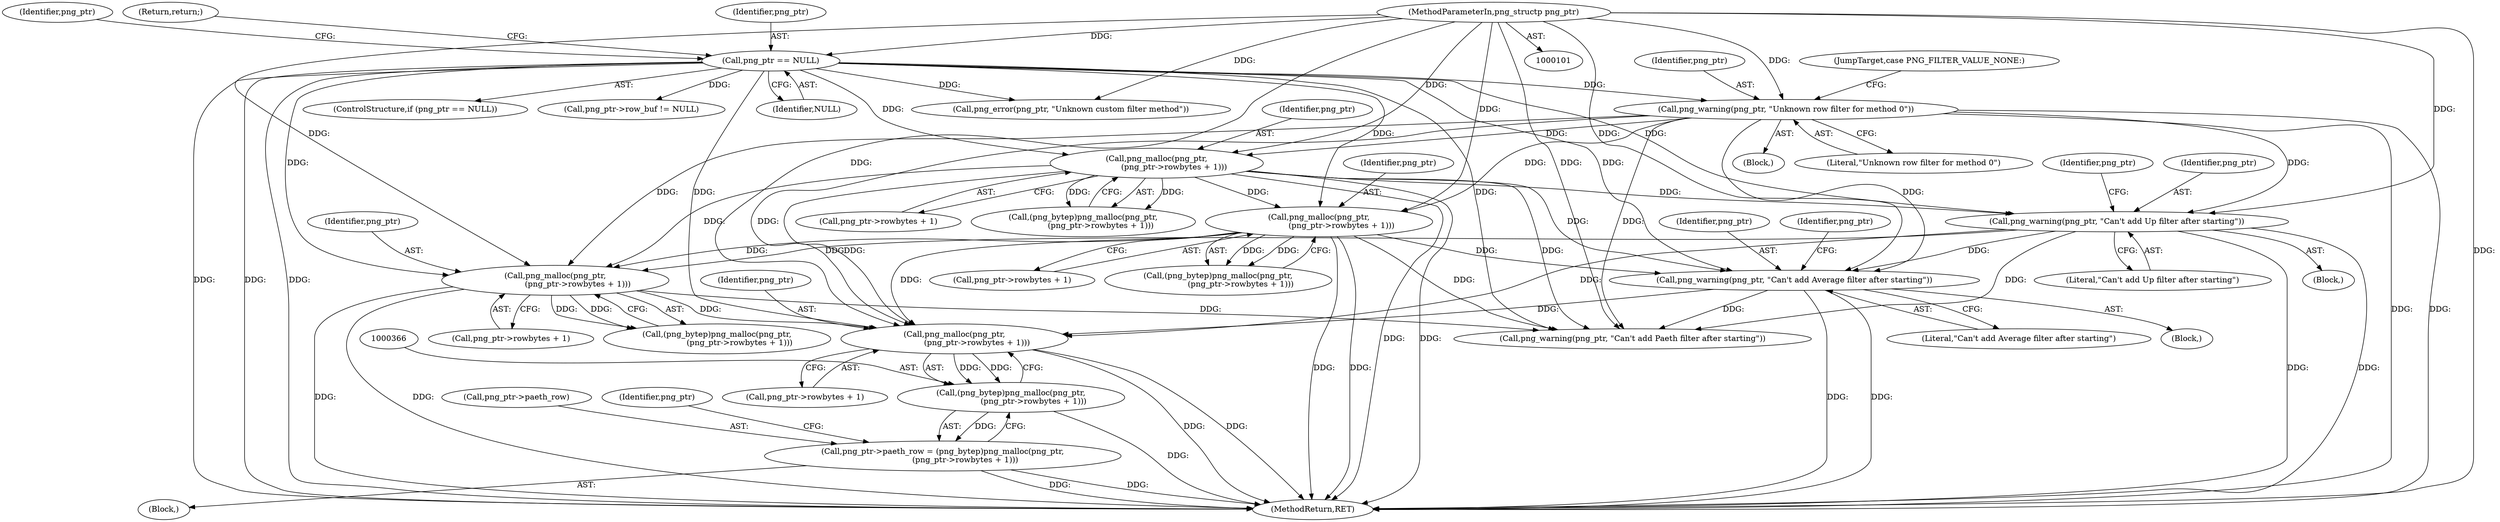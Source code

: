 digraph "0_Chrome_7f3d85b096f66870a15b37c2f40b219b2e292693_25@API" {
"1000367" [label="(Call,png_malloc(png_ptr,\n                  (png_ptr->rowbytes + 1)))"];
"1000215" [label="(Call,png_malloc(png_ptr,\n              (png_ptr->rowbytes + 1)))"];
"1000142" [label="(Call,png_warning(png_ptr, \"Unknown row filter for method 0\"))"];
"1000110" [label="(Call,png_ptr == NULL)"];
"1000102" [label="(MethodParameterIn,png_structp png_ptr)"];
"1000315" [label="(Call,png_malloc(png_ptr,\n                  (png_ptr->rowbytes + 1)))"];
"1000265" [label="(Call,png_malloc(png_ptr,\n                  (png_ptr->rowbytes + 1)))"];
"1000249" [label="(Call,png_warning(png_ptr, \"Can't add Up filter after starting\"))"];
"1000299" [label="(Call,png_warning(png_ptr, \"Can't add Average filter after starting\"))"];
"1000365" [label="(Call,(png_bytep)png_malloc(png_ptr,\n                  (png_ptr->rowbytes + 1)))"];
"1000361" [label="(Call,png_ptr->paeth_row = (png_bytep)png_malloc(png_ptr,\n                  (png_ptr->rowbytes + 1)))"];
"1000365" [label="(Call,(png_bytep)png_malloc(png_ptr,\n                  (png_ptr->rowbytes + 1)))"];
"1000369" [label="(Call,png_ptr->rowbytes + 1)"];
"1000396" [label="(MethodReturn,RET)"];
"1000249" [label="(Call,png_warning(png_ptr, \"Can't add Up filter after starting\"))"];
"1000362" [label="(Call,png_ptr->paeth_row)"];
"1000142" [label="(Call,png_warning(png_ptr, \"Unknown row filter for method 0\"))"];
"1000138" [label="(Block,)"];
"1000315" [label="(Call,png_malloc(png_ptr,\n                  (png_ptr->rowbytes + 1)))"];
"1000110" [label="(Call,png_ptr == NULL)"];
"1000316" [label="(Identifier,png_ptr)"];
"1000265" [label="(Call,png_malloc(png_ptr,\n                  (png_ptr->rowbytes + 1)))"];
"1000118" [label="(Identifier,png_ptr)"];
"1000251" [label="(Literal,\"Can't add Up filter after starting\")"];
"1000267" [label="(Call,png_ptr->rowbytes + 1)"];
"1000300" [label="(Identifier,png_ptr)"];
"1000266" [label="(Identifier,png_ptr)"];
"1000301" [label="(Literal,\"Can't add Average filter after starting\")"];
"1000113" [label="(Return,return;)"];
"1000317" [label="(Call,png_ptr->rowbytes + 1)"];
"1000216" [label="(Identifier,png_ptr)"];
"1000254" [label="(Identifier,png_ptr)"];
"1000111" [label="(Identifier,png_ptr)"];
"1000349" [label="(Call,png_warning(png_ptr, \"Can't add Paeth filter after starting\"))"];
"1000377" [label="(Identifier,png_ptr)"];
"1000112" [label="(Identifier,NULL)"];
"1000313" [label="(Call,(png_bytep)png_malloc(png_ptr,\n                  (png_ptr->rowbytes + 1)))"];
"1000145" [label="(JumpTarget,case PNG_FILTER_VALUE_NONE:)"];
"1000298" [label="(Block,)"];
"1000367" [label="(Call,png_malloc(png_ptr,\n                  (png_ptr->rowbytes + 1)))"];
"1000102" [label="(MethodParameterIn,png_structp png_ptr)"];
"1000263" [label="(Call,(png_bytep)png_malloc(png_ptr,\n                  (png_ptr->rowbytes + 1)))"];
"1000304" [label="(Identifier,png_ptr)"];
"1000248" [label="(Block,)"];
"1000360" [label="(Block,)"];
"1000393" [label="(Call,png_error(png_ptr, \"Unknown custom filter method\"))"];
"1000217" [label="(Call,png_ptr->rowbytes + 1)"];
"1000143" [label="(Identifier,png_ptr)"];
"1000250" [label="(Identifier,png_ptr)"];
"1000299" [label="(Call,png_warning(png_ptr, \"Can't add Average filter after starting\"))"];
"1000361" [label="(Call,png_ptr->paeth_row = (png_bytep)png_malloc(png_ptr,\n                  (png_ptr->rowbytes + 1)))"];
"1000213" [label="(Call,(png_bytep)png_malloc(png_ptr,\n              (png_ptr->rowbytes + 1)))"];
"1000109" [label="(ControlStructure,if (png_ptr == NULL))"];
"1000190" [label="(Call,png_ptr->row_buf != NULL)"];
"1000368" [label="(Identifier,png_ptr)"];
"1000215" [label="(Call,png_malloc(png_ptr,\n              (png_ptr->rowbytes + 1)))"];
"1000144" [label="(Literal,\"Unknown row filter for method 0\")"];
"1000367" -> "1000365"  [label="AST: "];
"1000367" -> "1000369"  [label="CFG: "];
"1000368" -> "1000367"  [label="AST: "];
"1000369" -> "1000367"  [label="AST: "];
"1000365" -> "1000367"  [label="CFG: "];
"1000367" -> "1000396"  [label="DDG: "];
"1000367" -> "1000396"  [label="DDG: "];
"1000367" -> "1000365"  [label="DDG: "];
"1000367" -> "1000365"  [label="DDG: "];
"1000215" -> "1000367"  [label="DDG: "];
"1000315" -> "1000367"  [label="DDG: "];
"1000265" -> "1000367"  [label="DDG: "];
"1000142" -> "1000367"  [label="DDG: "];
"1000249" -> "1000367"  [label="DDG: "];
"1000110" -> "1000367"  [label="DDG: "];
"1000299" -> "1000367"  [label="DDG: "];
"1000102" -> "1000367"  [label="DDG: "];
"1000215" -> "1000213"  [label="AST: "];
"1000215" -> "1000217"  [label="CFG: "];
"1000216" -> "1000215"  [label="AST: "];
"1000217" -> "1000215"  [label="AST: "];
"1000213" -> "1000215"  [label="CFG: "];
"1000215" -> "1000396"  [label="DDG: "];
"1000215" -> "1000396"  [label="DDG: "];
"1000215" -> "1000213"  [label="DDG: "];
"1000215" -> "1000213"  [label="DDG: "];
"1000142" -> "1000215"  [label="DDG: "];
"1000110" -> "1000215"  [label="DDG: "];
"1000102" -> "1000215"  [label="DDG: "];
"1000215" -> "1000249"  [label="DDG: "];
"1000215" -> "1000265"  [label="DDG: "];
"1000215" -> "1000299"  [label="DDG: "];
"1000215" -> "1000315"  [label="DDG: "];
"1000215" -> "1000349"  [label="DDG: "];
"1000142" -> "1000138"  [label="AST: "];
"1000142" -> "1000144"  [label="CFG: "];
"1000143" -> "1000142"  [label="AST: "];
"1000144" -> "1000142"  [label="AST: "];
"1000145" -> "1000142"  [label="CFG: "];
"1000142" -> "1000396"  [label="DDG: "];
"1000142" -> "1000396"  [label="DDG: "];
"1000110" -> "1000142"  [label="DDG: "];
"1000102" -> "1000142"  [label="DDG: "];
"1000142" -> "1000249"  [label="DDG: "];
"1000142" -> "1000265"  [label="DDG: "];
"1000142" -> "1000299"  [label="DDG: "];
"1000142" -> "1000315"  [label="DDG: "];
"1000142" -> "1000349"  [label="DDG: "];
"1000110" -> "1000109"  [label="AST: "];
"1000110" -> "1000112"  [label="CFG: "];
"1000111" -> "1000110"  [label="AST: "];
"1000112" -> "1000110"  [label="AST: "];
"1000113" -> "1000110"  [label="CFG: "];
"1000118" -> "1000110"  [label="CFG: "];
"1000110" -> "1000396"  [label="DDG: "];
"1000110" -> "1000396"  [label="DDG: "];
"1000110" -> "1000396"  [label="DDG: "];
"1000102" -> "1000110"  [label="DDG: "];
"1000110" -> "1000190"  [label="DDG: "];
"1000110" -> "1000249"  [label="DDG: "];
"1000110" -> "1000265"  [label="DDG: "];
"1000110" -> "1000299"  [label="DDG: "];
"1000110" -> "1000315"  [label="DDG: "];
"1000110" -> "1000349"  [label="DDG: "];
"1000110" -> "1000393"  [label="DDG: "];
"1000102" -> "1000101"  [label="AST: "];
"1000102" -> "1000396"  [label="DDG: "];
"1000102" -> "1000249"  [label="DDG: "];
"1000102" -> "1000265"  [label="DDG: "];
"1000102" -> "1000299"  [label="DDG: "];
"1000102" -> "1000315"  [label="DDG: "];
"1000102" -> "1000349"  [label="DDG: "];
"1000102" -> "1000393"  [label="DDG: "];
"1000315" -> "1000313"  [label="AST: "];
"1000315" -> "1000317"  [label="CFG: "];
"1000316" -> "1000315"  [label="AST: "];
"1000317" -> "1000315"  [label="AST: "];
"1000313" -> "1000315"  [label="CFG: "];
"1000315" -> "1000396"  [label="DDG: "];
"1000315" -> "1000396"  [label="DDG: "];
"1000315" -> "1000313"  [label="DDG: "];
"1000315" -> "1000313"  [label="DDG: "];
"1000265" -> "1000315"  [label="DDG: "];
"1000249" -> "1000315"  [label="DDG: "];
"1000315" -> "1000349"  [label="DDG: "];
"1000265" -> "1000263"  [label="AST: "];
"1000265" -> "1000267"  [label="CFG: "];
"1000266" -> "1000265"  [label="AST: "];
"1000267" -> "1000265"  [label="AST: "];
"1000263" -> "1000265"  [label="CFG: "];
"1000265" -> "1000396"  [label="DDG: "];
"1000265" -> "1000396"  [label="DDG: "];
"1000265" -> "1000263"  [label="DDG: "];
"1000265" -> "1000263"  [label="DDG: "];
"1000265" -> "1000299"  [label="DDG: "];
"1000265" -> "1000349"  [label="DDG: "];
"1000249" -> "1000248"  [label="AST: "];
"1000249" -> "1000251"  [label="CFG: "];
"1000250" -> "1000249"  [label="AST: "];
"1000251" -> "1000249"  [label="AST: "];
"1000254" -> "1000249"  [label="CFG: "];
"1000249" -> "1000396"  [label="DDG: "];
"1000249" -> "1000396"  [label="DDG: "];
"1000249" -> "1000299"  [label="DDG: "];
"1000249" -> "1000349"  [label="DDG: "];
"1000299" -> "1000298"  [label="AST: "];
"1000299" -> "1000301"  [label="CFG: "];
"1000300" -> "1000299"  [label="AST: "];
"1000301" -> "1000299"  [label="AST: "];
"1000304" -> "1000299"  [label="CFG: "];
"1000299" -> "1000396"  [label="DDG: "];
"1000299" -> "1000396"  [label="DDG: "];
"1000299" -> "1000349"  [label="DDG: "];
"1000365" -> "1000361"  [label="AST: "];
"1000366" -> "1000365"  [label="AST: "];
"1000361" -> "1000365"  [label="CFG: "];
"1000365" -> "1000396"  [label="DDG: "];
"1000365" -> "1000361"  [label="DDG: "];
"1000361" -> "1000360"  [label="AST: "];
"1000362" -> "1000361"  [label="AST: "];
"1000377" -> "1000361"  [label="CFG: "];
"1000361" -> "1000396"  [label="DDG: "];
"1000361" -> "1000396"  [label="DDG: "];
}
